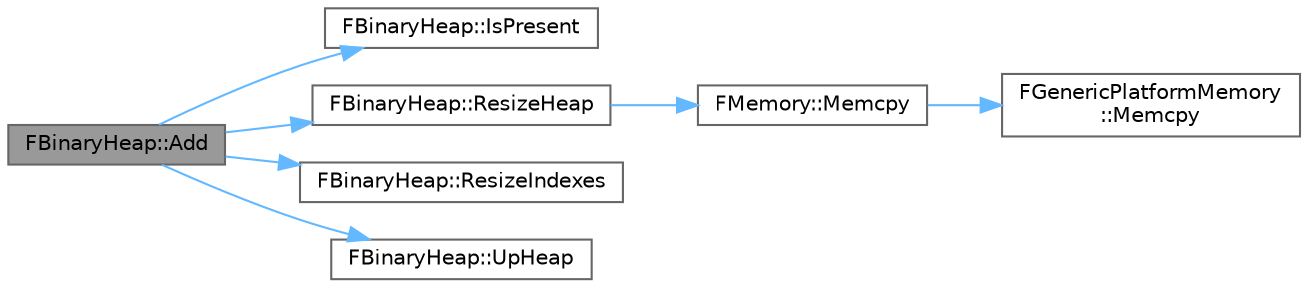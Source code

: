 digraph "FBinaryHeap::Add"
{
 // INTERACTIVE_SVG=YES
 // LATEX_PDF_SIZE
  bgcolor="transparent";
  edge [fontname=Helvetica,fontsize=10,labelfontname=Helvetica,labelfontsize=10];
  node [fontname=Helvetica,fontsize=10,shape=box,height=0.2,width=0.4];
  rankdir="LR";
  Node1 [id="Node000001",label="FBinaryHeap::Add",height=0.2,width=0.4,color="gray40", fillcolor="grey60", style="filled", fontcolor="black",tooltip=" "];
  Node1 -> Node2 [id="edge1_Node000001_Node000002",color="steelblue1",style="solid",tooltip=" "];
  Node2 [id="Node000002",label="FBinaryHeap::IsPresent",height=0.2,width=0.4,color="grey40", fillcolor="white", style="filled",URL="$dc/d1e/classFBinaryHeap.html#a602d4c1aa8458f6a6719476ea68cb2af",tooltip=" "];
  Node1 -> Node3 [id="edge2_Node000001_Node000003",color="steelblue1",style="solid",tooltip=" "];
  Node3 [id="Node000003",label="FBinaryHeap::ResizeHeap",height=0.2,width=0.4,color="grey40", fillcolor="white", style="filled",URL="$dc/d1e/classFBinaryHeap.html#a6403ca784a7044dce218425071f42eae",tooltip=" "];
  Node3 -> Node4 [id="edge3_Node000003_Node000004",color="steelblue1",style="solid",tooltip=" "];
  Node4 [id="Node000004",label="FMemory::Memcpy",height=0.2,width=0.4,color="grey40", fillcolor="white", style="filled",URL="$de/d4a/structFMemory.html#af5c0a2f1987809876d6d72269851e89c",tooltip=" "];
  Node4 -> Node5 [id="edge4_Node000004_Node000005",color="steelblue1",style="solid",tooltip=" "];
  Node5 [id="Node000005",label="FGenericPlatformMemory\l::Memcpy",height=0.2,width=0.4,color="grey40", fillcolor="white", style="filled",URL="$d3/dfd/structFGenericPlatformMemory.html#a13ca9511967a7af8d1c2c3beab1208e2",tooltip=" "];
  Node1 -> Node6 [id="edge5_Node000001_Node000006",color="steelblue1",style="solid",tooltip=" "];
  Node6 [id="Node000006",label="FBinaryHeap::ResizeIndexes",height=0.2,width=0.4,color="grey40", fillcolor="white", style="filled",URL="$dc/d1e/classFBinaryHeap.html#abfca853dde657bf7ee5f3b7605def479",tooltip=" "];
  Node1 -> Node7 [id="edge6_Node000001_Node000007",color="steelblue1",style="solid",tooltip=" "];
  Node7 [id="Node000007",label="FBinaryHeap::UpHeap",height=0.2,width=0.4,color="grey40", fillcolor="white", style="filled",URL="$dc/d1e/classFBinaryHeap.html#a7f5e57147e05d362c601ee85a4494a55",tooltip=" "];
}
